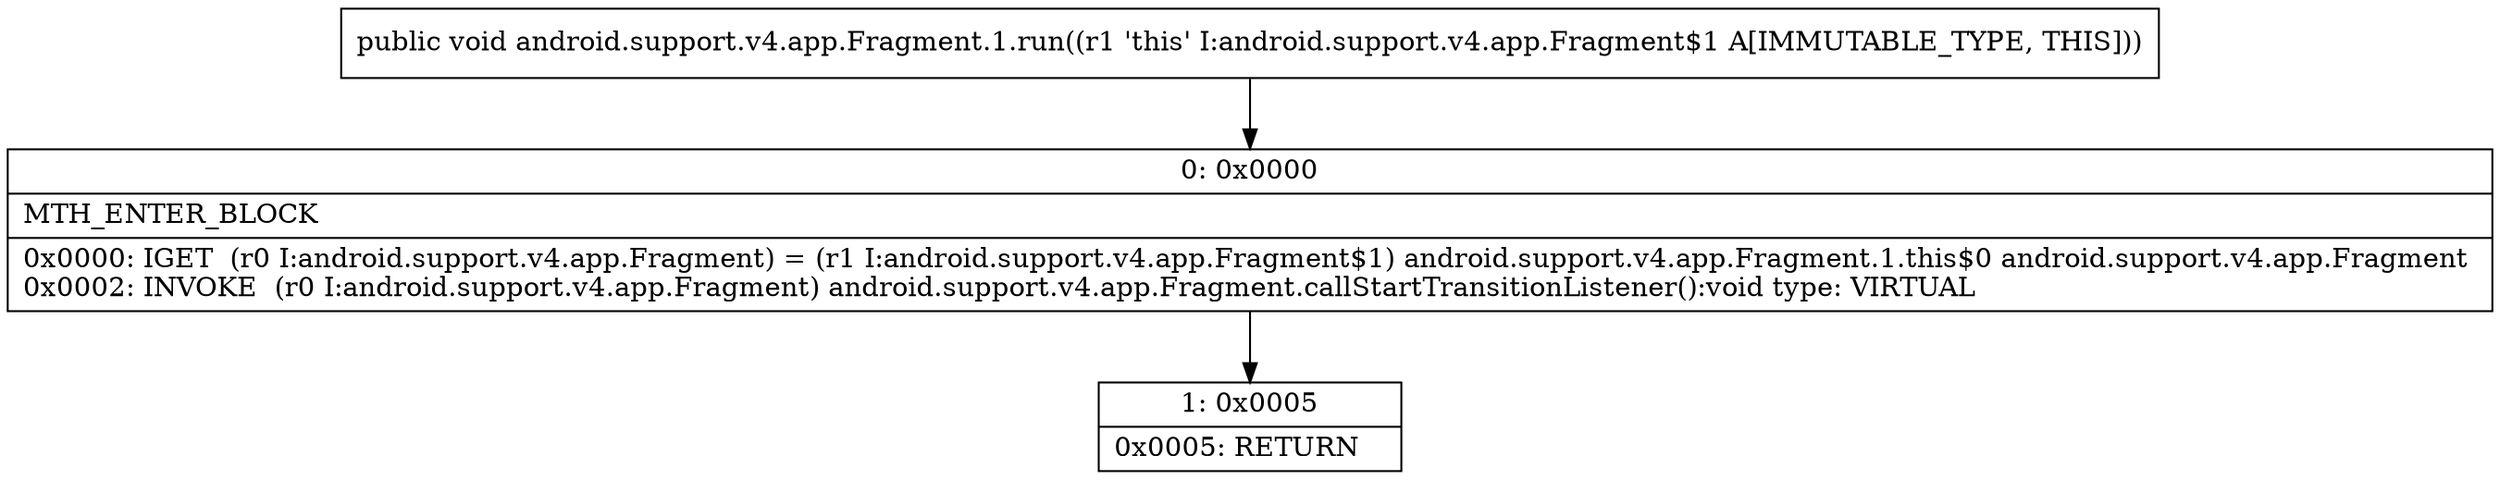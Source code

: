 digraph "CFG forandroid.support.v4.app.Fragment.1.run()V" {
Node_0 [shape=record,label="{0\:\ 0x0000|MTH_ENTER_BLOCK\l|0x0000: IGET  (r0 I:android.support.v4.app.Fragment) = (r1 I:android.support.v4.app.Fragment$1) android.support.v4.app.Fragment.1.this$0 android.support.v4.app.Fragment \l0x0002: INVOKE  (r0 I:android.support.v4.app.Fragment) android.support.v4.app.Fragment.callStartTransitionListener():void type: VIRTUAL \l}"];
Node_1 [shape=record,label="{1\:\ 0x0005|0x0005: RETURN   \l}"];
MethodNode[shape=record,label="{public void android.support.v4.app.Fragment.1.run((r1 'this' I:android.support.v4.app.Fragment$1 A[IMMUTABLE_TYPE, THIS])) }"];
MethodNode -> Node_0;
Node_0 -> Node_1;
}

